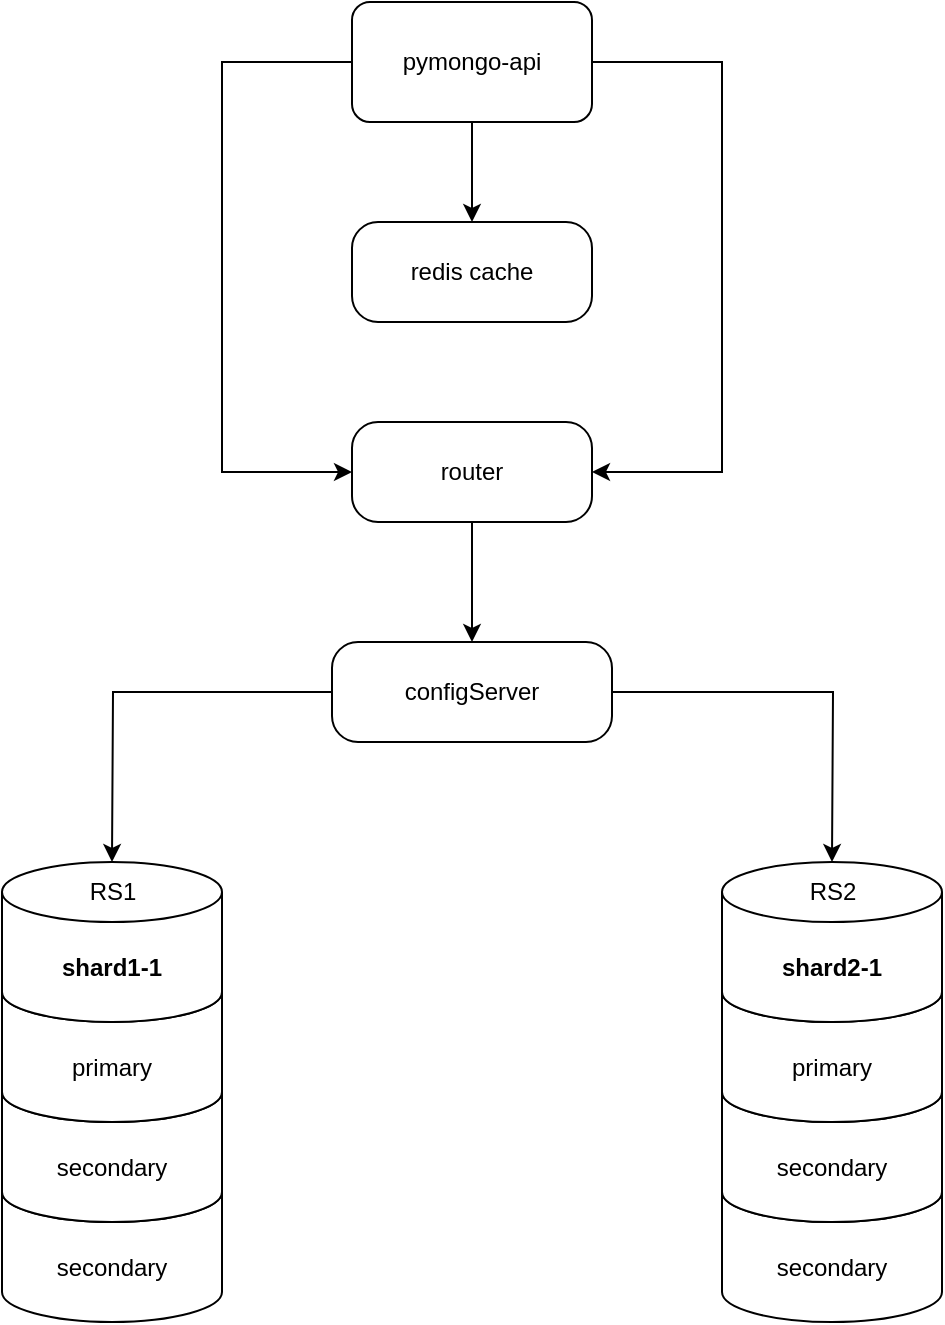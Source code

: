 <mxfile version="26.2.2">
  <diagram name="Page-1" id="-H_mtQnk-PTXWXPvYvuk">
    <mxGraphModel dx="-215" dy="748" grid="1" gridSize="10" guides="1" tooltips="1" connect="1" arrows="1" fold="1" page="1" pageScale="1" pageWidth="1169" pageHeight="827" math="0" shadow="0">
      <root>
        <mxCell id="0" />
        <mxCell id="1" parent="0" />
        <mxCell id="p9kjgCkocBYD14w4LpJB-1" value="secondary" style="shape=cylinder3;whiteSpace=wrap;html=1;boundedLbl=1;backgroundOutline=1;size=15;" parent="1" vertex="1">
          <mxGeometry x="1290" y="700" width="110" height="80" as="geometry" />
        </mxCell>
        <mxCell id="p9kjgCkocBYD14w4LpJB-2" value="secondary" style="shape=cylinder3;whiteSpace=wrap;html=1;boundedLbl=1;backgroundOutline=1;size=15;" parent="1" vertex="1">
          <mxGeometry x="1290" y="650" width="110" height="80" as="geometry" />
        </mxCell>
        <mxCell id="p9kjgCkocBYD14w4LpJB-3" value="primary" style="shape=cylinder3;whiteSpace=wrap;html=1;boundedLbl=1;backgroundOutline=1;size=15;" parent="1" vertex="1">
          <mxGeometry x="1290" y="600" width="110" height="80" as="geometry" />
        </mxCell>
        <mxCell id="p9kjgCkocBYD14w4LpJB-4" value="&lt;b&gt;shard1-1&lt;/b&gt;" style="shape=cylinder3;whiteSpace=wrap;html=1;boundedLbl=1;backgroundOutline=1;size=15;" parent="1" vertex="1">
          <mxGeometry x="1290" y="550" width="110" height="80" as="geometry" />
        </mxCell>
        <mxCell id="p9kjgCkocBYD14w4LpJB-25" value="secondary" style="shape=cylinder3;whiteSpace=wrap;html=1;boundedLbl=1;backgroundOutline=1;size=15;" parent="1" vertex="1">
          <mxGeometry x="1650" y="700" width="110" height="80" as="geometry" />
        </mxCell>
        <mxCell id="p9kjgCkocBYD14w4LpJB-26" value="secondary" style="shape=cylinder3;whiteSpace=wrap;html=1;boundedLbl=1;backgroundOutline=1;size=15;" parent="1" vertex="1">
          <mxGeometry x="1650" y="650" width="110" height="80" as="geometry" />
        </mxCell>
        <mxCell id="p9kjgCkocBYD14w4LpJB-27" value="primary" style="shape=cylinder3;whiteSpace=wrap;html=1;boundedLbl=1;backgroundOutline=1;size=15;" parent="1" vertex="1">
          <mxGeometry x="1650" y="600" width="110" height="80" as="geometry" />
        </mxCell>
        <mxCell id="p9kjgCkocBYD14w4LpJB-28" value="&lt;b&gt;shard2-1&lt;/b&gt;" style="shape=cylinder3;whiteSpace=wrap;html=1;boundedLbl=1;backgroundOutline=1;size=15;" parent="1" vertex="1">
          <mxGeometry x="1650" y="550" width="110" height="80" as="geometry" />
        </mxCell>
        <mxCell id="rDBXWld4duNLWCdYzchk-2" style="edgeStyle=orthogonalEdgeStyle;rounded=0;orthogonalLoop=1;jettySize=auto;html=1;entryX=0.5;entryY=0;entryDx=0;entryDy=0;" parent="1" source="zGTPNFPVEG1Chw2uaS2p-2" target="rDBXWld4duNLWCdYzchk-1" edge="1">
          <mxGeometry relative="1" as="geometry" />
        </mxCell>
        <mxCell id="8dFQxLPgnoKHEXxVvDT2-2" style="edgeStyle=orthogonalEdgeStyle;rounded=0;orthogonalLoop=1;jettySize=auto;html=1;entryX=0;entryY=0.5;entryDx=0;entryDy=0;" edge="1" parent="1" source="zGTPNFPVEG1Chw2uaS2p-2" target="zGTPNFPVEG1Chw2uaS2p-4">
          <mxGeometry relative="1" as="geometry">
            <Array as="points">
              <mxPoint x="1400" y="150" />
              <mxPoint x="1400" y="355" />
            </Array>
          </mxGeometry>
        </mxCell>
        <mxCell id="8dFQxLPgnoKHEXxVvDT2-3" style="edgeStyle=orthogonalEdgeStyle;rounded=0;orthogonalLoop=1;jettySize=auto;html=1;entryX=1;entryY=0.5;entryDx=0;entryDy=0;" edge="1" parent="1" source="zGTPNFPVEG1Chw2uaS2p-2" target="zGTPNFPVEG1Chw2uaS2p-4">
          <mxGeometry relative="1" as="geometry">
            <Array as="points">
              <mxPoint x="1650" y="150" />
              <mxPoint x="1650" y="355" />
            </Array>
          </mxGeometry>
        </mxCell>
        <mxCell id="zGTPNFPVEG1Chw2uaS2p-2" value="pymongo-api" style="rounded=1;whiteSpace=wrap;html=1;" parent="1" vertex="1">
          <mxGeometry x="1465" y="120" width="120" height="60" as="geometry" />
        </mxCell>
        <mxCell id="zGTPNFPVEG1Chw2uaS2p-3" style="edgeStyle=orthogonalEdgeStyle;rounded=0;orthogonalLoop=1;jettySize=auto;html=1;entryX=0.5;entryY=0;entryDx=0;entryDy=0;" parent="1" source="zGTPNFPVEG1Chw2uaS2p-4" target="zGTPNFPVEG1Chw2uaS2p-7" edge="1">
          <mxGeometry relative="1" as="geometry" />
        </mxCell>
        <mxCell id="zGTPNFPVEG1Chw2uaS2p-4" value="router" style="rounded=1;whiteSpace=wrap;html=1;arcSize=26;" parent="1" vertex="1">
          <mxGeometry x="1465" y="330" width="120" height="50" as="geometry" />
        </mxCell>
        <mxCell id="zGTPNFPVEG1Chw2uaS2p-6" style="edgeStyle=orthogonalEdgeStyle;rounded=0;orthogonalLoop=1;jettySize=auto;html=1;" parent="1" source="zGTPNFPVEG1Chw2uaS2p-7" edge="1">
          <mxGeometry relative="1" as="geometry">
            <mxPoint x="1705" y="550" as="targetPoint" />
          </mxGeometry>
        </mxCell>
        <mxCell id="zGTPNFPVEG1Chw2uaS2p-7" value="configServer" style="rounded=1;whiteSpace=wrap;html=1;arcSize=26;" parent="1" vertex="1">
          <mxGeometry x="1455" y="440" width="140" height="50" as="geometry" />
        </mxCell>
        <mxCell id="zGTPNFPVEG1Chw2uaS2p-9" style="edgeStyle=orthogonalEdgeStyle;rounded=0;orthogonalLoop=1;jettySize=auto;html=1;entryX=0.5;entryY=0;entryDx=0;entryDy=0;entryPerimeter=0;" parent="1" source="zGTPNFPVEG1Chw2uaS2p-7" edge="1">
          <mxGeometry relative="1" as="geometry">
            <mxPoint x="1345" y="550" as="targetPoint" />
          </mxGeometry>
        </mxCell>
        <mxCell id="Zjy5c9PIxbvYUZ515rNP-1" value="RS1" style="text;html=1;align=center;verticalAlign=middle;resizable=0;points=[];autosize=1;strokeColor=none;fillColor=none;" parent="1" vertex="1">
          <mxGeometry x="1320" y="550" width="50" height="30" as="geometry" />
        </mxCell>
        <mxCell id="Zjy5c9PIxbvYUZ515rNP-2" value="RS2" style="text;html=1;align=center;verticalAlign=middle;resizable=0;points=[];autosize=1;strokeColor=none;fillColor=none;" parent="1" vertex="1">
          <mxGeometry x="1680" y="550" width="50" height="30" as="geometry" />
        </mxCell>
        <mxCell id="rDBXWld4duNLWCdYzchk-1" value="redis cache" style="rounded=1;whiteSpace=wrap;html=1;arcSize=26;" parent="1" vertex="1">
          <mxGeometry x="1465" y="230" width="120" height="50" as="geometry" />
        </mxCell>
      </root>
    </mxGraphModel>
  </diagram>
</mxfile>
